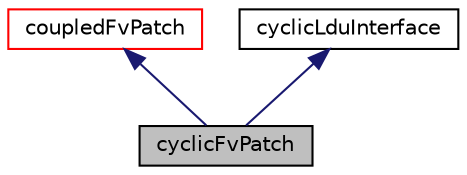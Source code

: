 digraph "cyclicFvPatch"
{
  bgcolor="transparent";
  edge [fontname="Helvetica",fontsize="10",labelfontname="Helvetica",labelfontsize="10"];
  node [fontname="Helvetica",fontsize="10",shape=record];
  Node7 [label="cyclicFvPatch",height=0.2,width=0.4,color="black", fillcolor="grey75", style="filled", fontcolor="black"];
  Node8 -> Node7 [dir="back",color="midnightblue",fontsize="10",style="solid",fontname="Helvetica"];
  Node8 [label="coupledFvPatch",height=0.2,width=0.4,color="red",URL="$a23617.html",tooltip="An abstract base class for patches that couple regions of the computational domain e..."];
  Node11 -> Node7 [dir="back",color="midnightblue",fontsize="10",style="solid",fontname="Helvetica"];
  Node11 [label="cyclicLduInterface",height=0.2,width=0.4,color="black",URL="$a27901.html",tooltip="An abstract base class for cyclic coupled interfaces. "];
}

